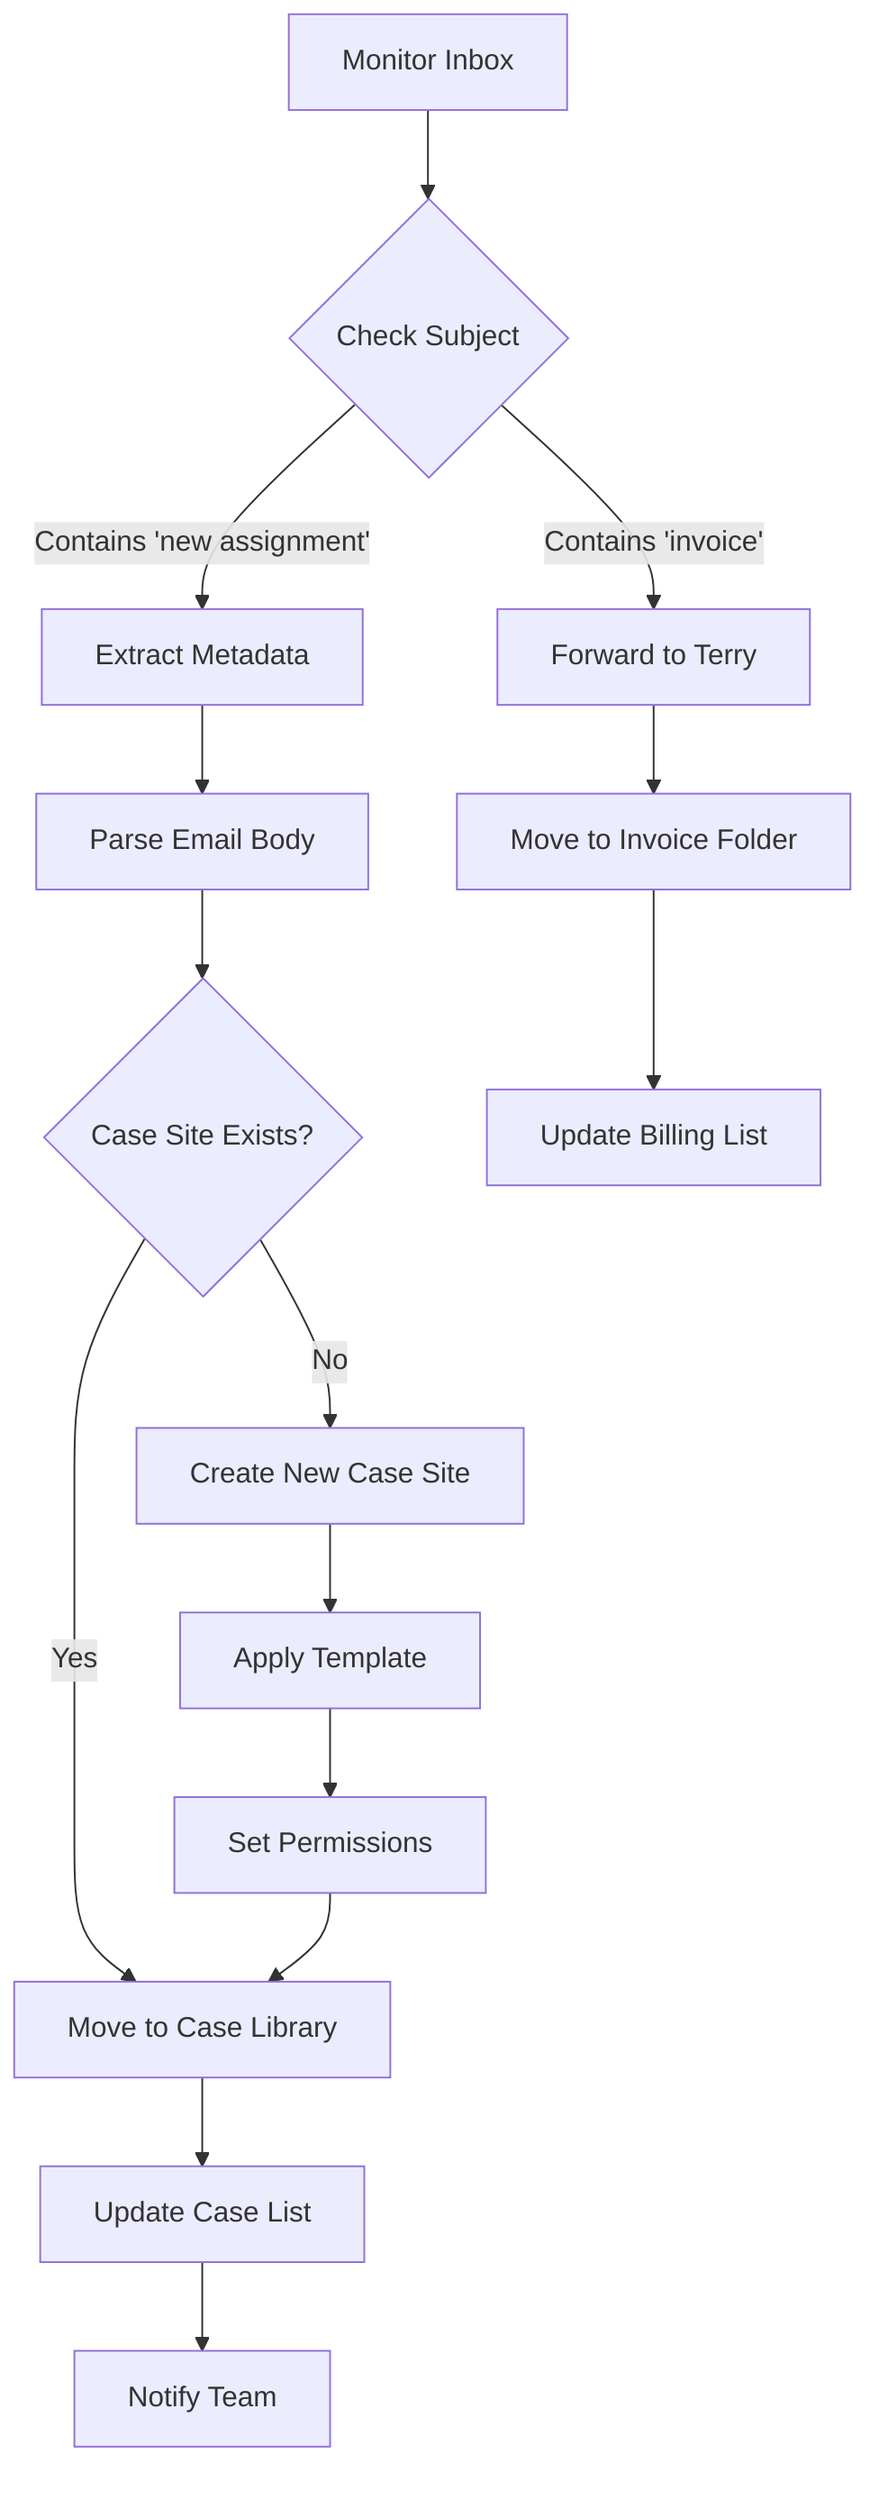 flowchart TD
    A[Monitor Inbox] --> B{Check Subject}
    B -->|Contains 'new assignment'| C[Extract Metadata]
    B -->|Contains 'invoice'| D[Forward to Terry]
    
    C --> E[Parse Email Body]
    E --> F{Case Site Exists?}
    F -->|Yes| G[Move to Case Library]
    F -->|No| H[Create New Case Site]
    H --> I[Apply Template]
    I --> J[Set Permissions]
    J --> G
    
    G --> K[Update Case List]
    K --> L[Notify Team]
    
    D --> M[Move to Invoice Folder]
    M --> N[Update Billing List]